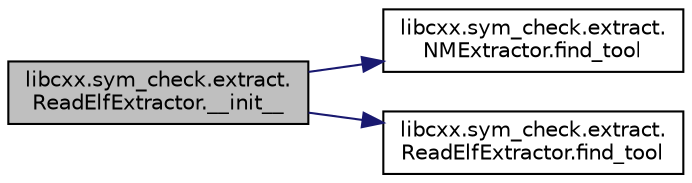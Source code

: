 digraph "libcxx.sym_check.extract.ReadElfExtractor.__init__"
{
  edge [fontname="Helvetica",fontsize="10",labelfontname="Helvetica",labelfontsize="10"];
  node [fontname="Helvetica",fontsize="10",shape=record];
  rankdir="LR";
  Node0 [label="libcxx.sym_check.extract.\lReadElfExtractor.__init__",height=0.2,width=0.4,color="black", fillcolor="grey75", style="filled", fontcolor="black"];
  Node0 -> Node1 [color="midnightblue",fontsize="10",style="solid"];
  Node1 [label="libcxx.sym_check.extract.\lNMExtractor.find_tool",height=0.2,width=0.4,color="black", fillcolor="white", style="filled",URL="$classlibcxx_1_1sym__check_1_1extract_1_1_n_m_extractor.html#aec56c895c4fac5589f108c9a12ea4f3f"];
  Node0 -> Node2 [color="midnightblue",fontsize="10",style="solid"];
  Node2 [label="libcxx.sym_check.extract.\lReadElfExtractor.find_tool",height=0.2,width=0.4,color="black", fillcolor="white", style="filled",URL="$classlibcxx_1_1sym__check_1_1extract_1_1_read_elf_extractor.html#af50a43ed629bbd1bce6488730a6767ac"];
}
